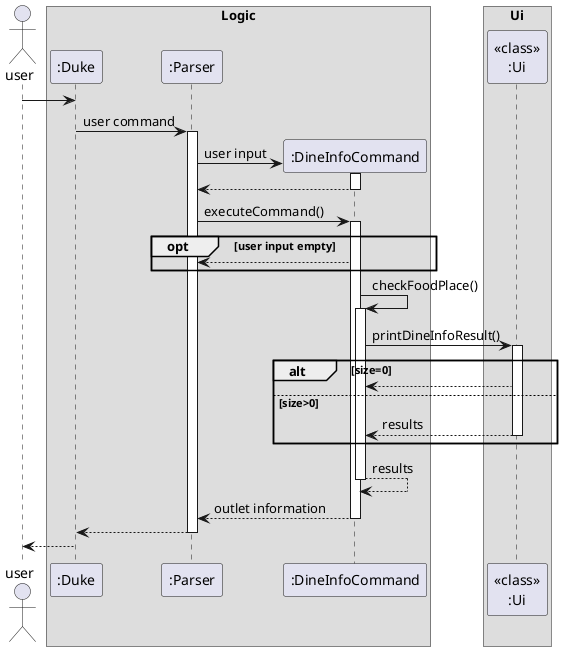 @startuml
actor user
box Logic
participant ":Duke"
participant ":Parser"
participant ":DineInfoCommand"
end box
box Ui
participant "<<class>>\n:Ui"
end box

user -> ":Duke"
box Logic
":Duke" -> ":Parser": user command
activate ":Parser"
create ":DineInfoCommand"
":Parser" -> ":DineInfoCommand": user input
activate ":DineInfoCommand"
":DineInfoCommand" --> ":Parser"
deactivate ":DineInfoCommand"
":Parser" -> ":DineInfoCommand": executeCommand()
activate ":DineInfoCommand"

opt user input empty
    ":DineInfoCommand" --> ":Parser"
end

":DineInfoCommand" -> ":DineInfoCommand": checkFoodPlace()
activate ":DineInfoCommand"
":DineInfoCommand" -> "<<class>>\n:Ui" : printDineInfoResult()
activate "<<class>>\n:Ui"

alt size=0
"<<class>>\n:Ui" --> ":DineInfoCommand"
else size>0
"<<class>>\n:Ui" --> ":DineInfoCommand": results
deactivate "<<class>>\n:Ui"
end

":DineInfoCommand" --> ":DineInfoCommand": results
deactivate ":DineInfoCommand"
":DineInfoCommand" --> ":Parser": outlet information
deactivate ":DineInfoCommand"
":Parser" --> ":Duke"
deactivate ":Parser"
":Duke" --> user
@enduml
